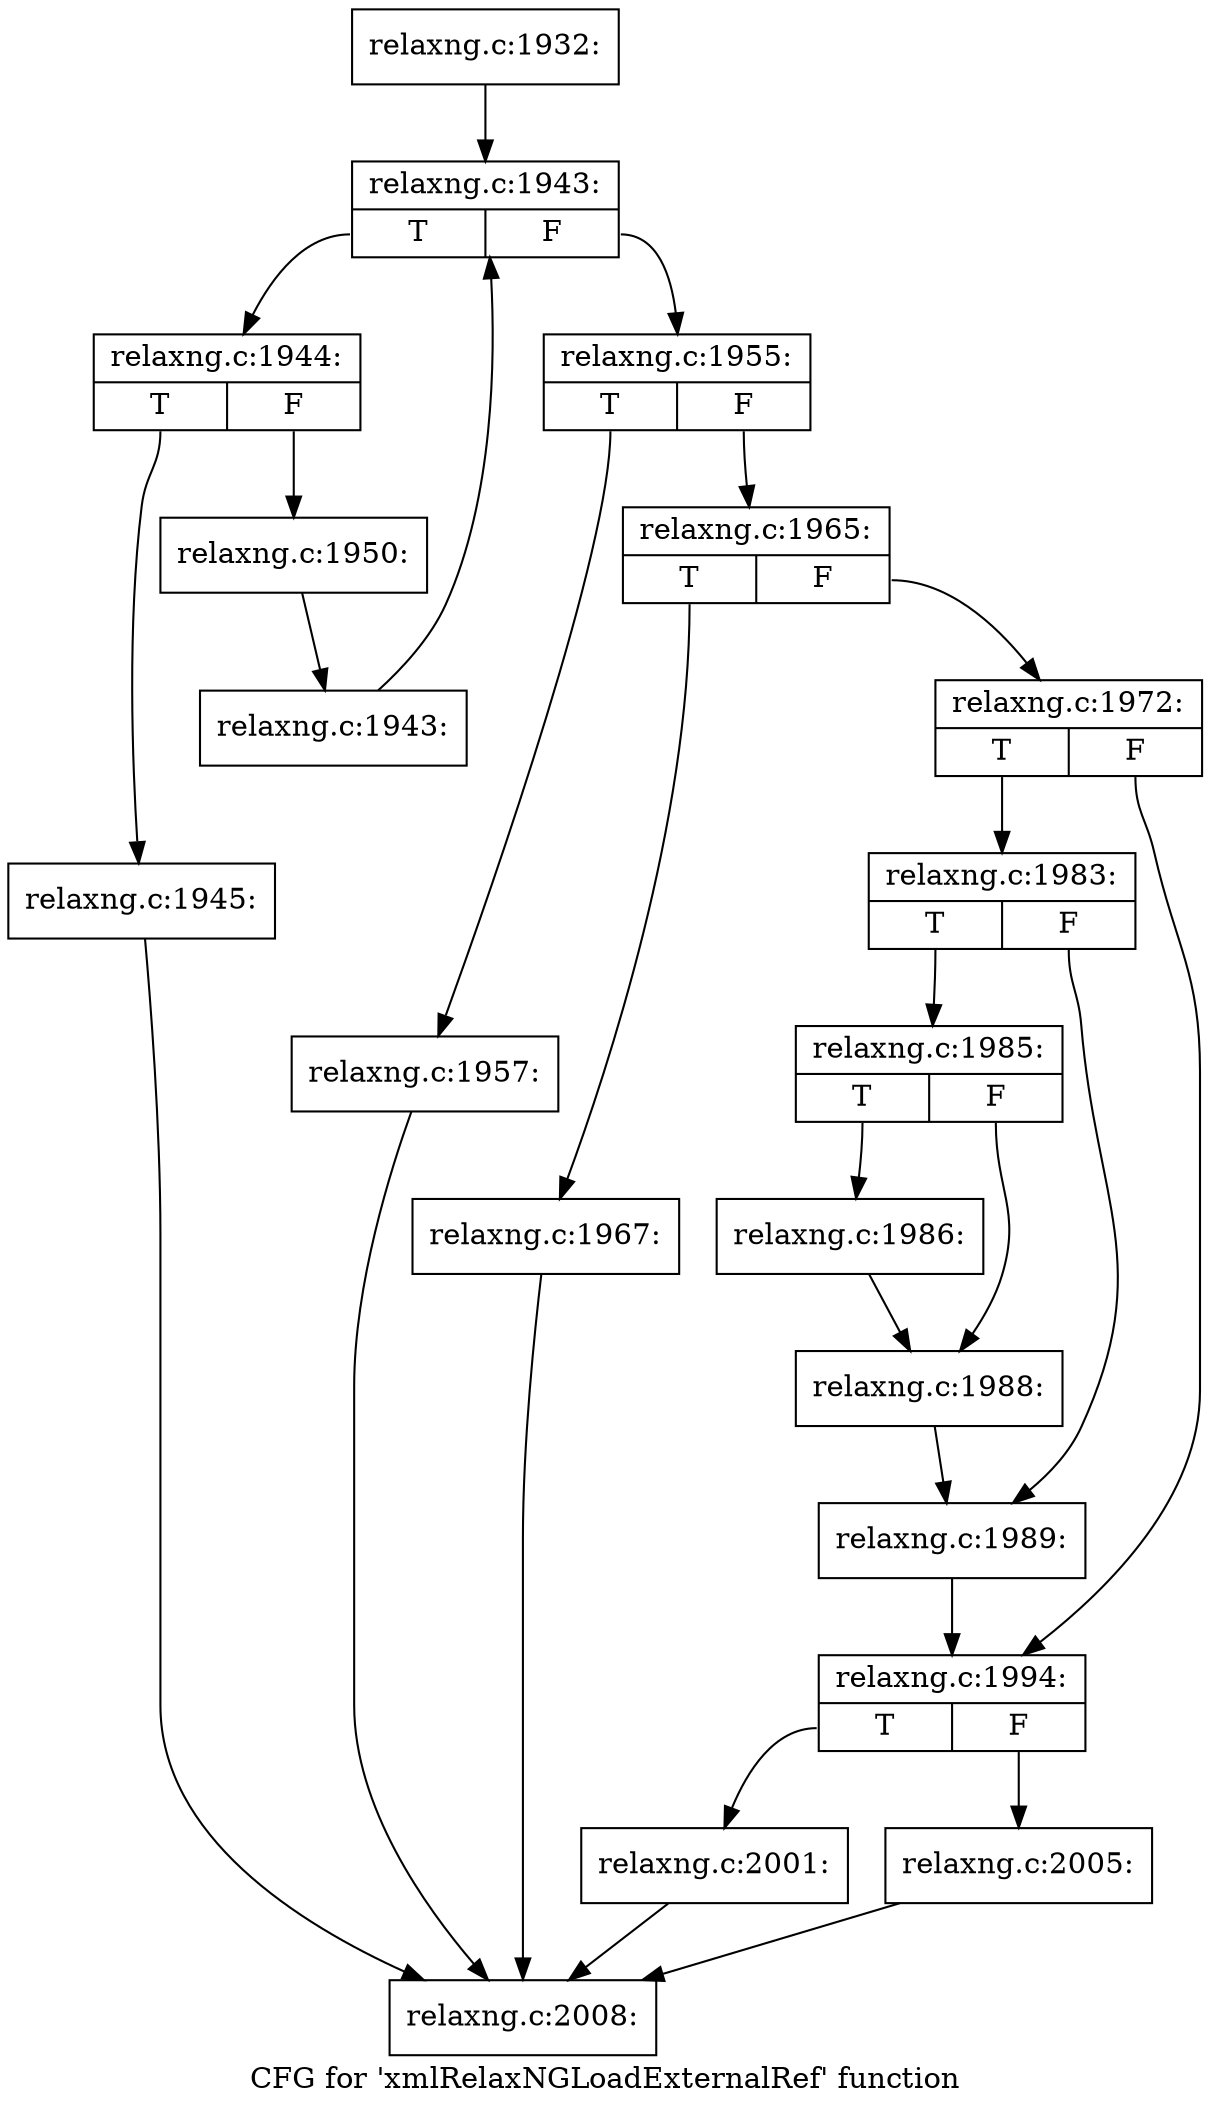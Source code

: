digraph "CFG for 'xmlRelaxNGLoadExternalRef' function" {
	label="CFG for 'xmlRelaxNGLoadExternalRef' function";

	Node0x3bbeab0 [shape=record,label="{relaxng.c:1932:}"];
	Node0x3bbeab0 -> Node0x3bcfe20;
	Node0x3bcfe20 [shape=record,label="{relaxng.c:1943:|{<s0>T|<s1>F}}"];
	Node0x3bcfe20:s0 -> Node0x3bd0100;
	Node0x3bcfe20:s1 -> Node0x3bcfc80;
	Node0x3bd0100 [shape=record,label="{relaxng.c:1944:|{<s0>T|<s1>F}}"];
	Node0x3bd0100:s0 -> Node0x3bd05d0;
	Node0x3bd0100:s1 -> Node0x3bd0620;
	Node0x3bd05d0 [shape=record,label="{relaxng.c:1945:}"];
	Node0x3bd05d0 -> Node0x3bce6f0;
	Node0x3bd0620 [shape=record,label="{relaxng.c:1950:}"];
	Node0x3bd0620 -> Node0x3bd0070;
	Node0x3bd0070 [shape=record,label="{relaxng.c:1943:}"];
	Node0x3bd0070 -> Node0x3bcfe20;
	Node0x3bcfc80 [shape=record,label="{relaxng.c:1955:|{<s0>T|<s1>F}}"];
	Node0x3bcfc80:s0 -> Node0x3bd1ac0;
	Node0x3bcfc80:s1 -> Node0x3bd1b10;
	Node0x3bd1ac0 [shape=record,label="{relaxng.c:1957:}"];
	Node0x3bd1ac0 -> Node0x3bce6f0;
	Node0x3bd1b10 [shape=record,label="{relaxng.c:1965:|{<s0>T|<s1>F}}"];
	Node0x3bd1b10:s0 -> Node0x3bd27d0;
	Node0x3bd1b10:s1 -> Node0x3bd2820;
	Node0x3bd27d0 [shape=record,label="{relaxng.c:1967:}"];
	Node0x3bd27d0 -> Node0x3bce6f0;
	Node0x3bd2820 [shape=record,label="{relaxng.c:1972:|{<s0>T|<s1>F}}"];
	Node0x3bd2820:s0 -> Node0x3bd4550;
	Node0x3bd2820:s1 -> Node0x3bd45a0;
	Node0x3bd4550 [shape=record,label="{relaxng.c:1983:|{<s0>T|<s1>F}}"];
	Node0x3bd4550:s0 -> Node0x3bd4b30;
	Node0x3bd4550:s1 -> Node0x3bd4b80;
	Node0x3bd4b30 [shape=record,label="{relaxng.c:1985:|{<s0>T|<s1>F}}"];
	Node0x3bd4b30:s0 -> Node0x3bd4f40;
	Node0x3bd4b30:s1 -> Node0x3bd4f90;
	Node0x3bd4f40 [shape=record,label="{relaxng.c:1986:}"];
	Node0x3bd4f40 -> Node0x3bd4f90;
	Node0x3bd4f90 [shape=record,label="{relaxng.c:1988:}"];
	Node0x3bd4f90 -> Node0x3bd4b80;
	Node0x3bd4b80 [shape=record,label="{relaxng.c:1989:}"];
	Node0x3bd4b80 -> Node0x3bd45a0;
	Node0x3bd45a0 [shape=record,label="{relaxng.c:1994:|{<s0>T|<s1>F}}"];
	Node0x3bd45a0:s0 -> Node0x3bd61b0;
	Node0x3bd45a0:s1 -> Node0x3bd64e0;
	Node0x3bd61b0 [shape=record,label="{relaxng.c:2001:}"];
	Node0x3bd61b0 -> Node0x3bce6f0;
	Node0x3bd64e0 [shape=record,label="{relaxng.c:2005:}"];
	Node0x3bd64e0 -> Node0x3bce6f0;
	Node0x3bce6f0 [shape=record,label="{relaxng.c:2008:}"];
}
